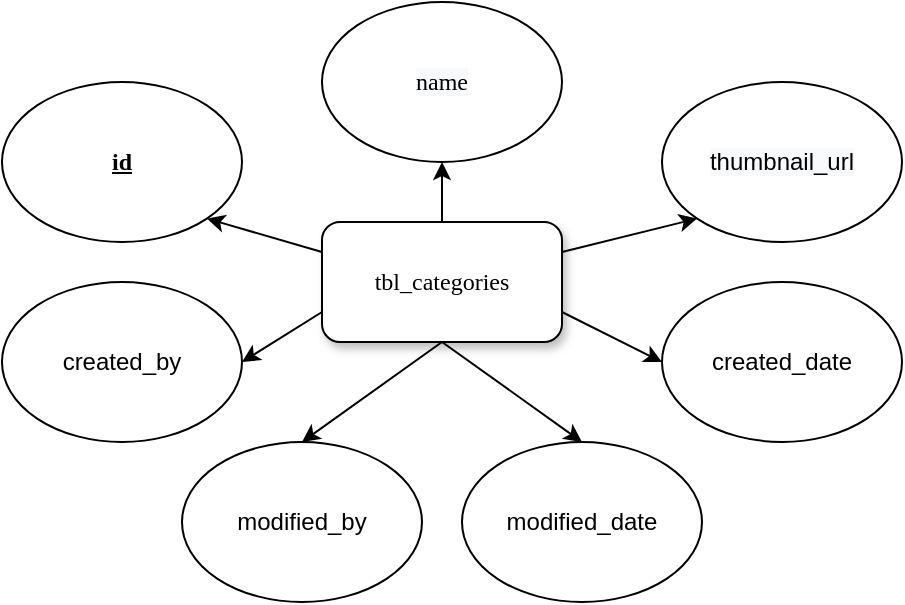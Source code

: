<mxfile version="14.5.1" type="device"><diagram name="Page-1" id="10a91c8b-09ff-31b1-d368-03940ed4cc9e"><mxGraphModel dx="905" dy="1555" grid="1" gridSize="10" guides="1" tooltips="1" connect="1" arrows="1" fold="1" page="1" pageScale="1" pageWidth="1100" pageHeight="850" background="#ffffff" math="0" shadow="0"><root><mxCell id="0"/><mxCell id="1" parent="0"/><mxCell id="qI41UQMXE-65rUao9DX7-15" style="edgeStyle=orthogonalEdgeStyle;rounded=0;orthogonalLoop=1;jettySize=auto;html=1;" edge="1" parent="1" source="62893188c0fa7362-1" target="qI41UQMXE-65rUao9DX7-8"><mxGeometry relative="1" as="geometry"/></mxCell><mxCell id="62893188c0fa7362-1" value="tbl_categories" style="whiteSpace=wrap;html=1;rounded=1;shadow=1;labelBackgroundColor=none;strokeWidth=1;fontFamily=Verdana;fontSize=12;align=center;" parent="1" vertex="1"><mxGeometry x="610" y="100" width="120" height="60" as="geometry"/></mxCell><mxCell id="qI41UQMXE-65rUao9DX7-2" value="&lt;u style=&quot;font-family: &amp;#34;verdana&amp;#34;&quot;&gt;&lt;b&gt;id&lt;/b&gt;&lt;/u&gt;" style="ellipse;whiteSpace=wrap;html=1;glass=0;sketch=0;fillColor=#ffffff;" vertex="1" parent="1"><mxGeometry x="450" y="30" width="120" height="80" as="geometry"/></mxCell><mxCell id="qI41UQMXE-65rUao9DX7-3" value="&lt;span&gt;created_by&lt;/span&gt;" style="ellipse;whiteSpace=wrap;html=1;glass=0;sketch=0;fillColor=#ffffff;" vertex="1" parent="1"><mxGeometry x="450" y="130" width="120" height="80" as="geometry"/></mxCell><mxCell id="qI41UQMXE-65rUao9DX7-4" value="&lt;span&gt;modified_by&lt;/span&gt;" style="ellipse;whiteSpace=wrap;html=1;glass=0;sketch=0;fillColor=#ffffff;" vertex="1" parent="1"><mxGeometry x="540" y="210" width="120" height="80" as="geometry"/></mxCell><mxCell id="qI41UQMXE-65rUao9DX7-5" value="&lt;span&gt;modified_date&lt;/span&gt;" style="ellipse;whiteSpace=wrap;html=1;glass=0;sketch=0;fillColor=#ffffff;" vertex="1" parent="1"><mxGeometry x="680" y="210" width="120" height="80" as="geometry"/></mxCell><mxCell id="qI41UQMXE-65rUao9DX7-6" value="&lt;span&gt;created_date&lt;/span&gt;" style="ellipse;whiteSpace=wrap;html=1;glass=0;sketch=0;fillColor=#ffffff;" vertex="1" parent="1"><mxGeometry x="780" y="130" width="120" height="80" as="geometry"/></mxCell><mxCell id="qI41UQMXE-65rUao9DX7-7" value="&#10;&#10;&lt;span style=&quot;color: rgb(0, 0, 0); font-family: helvetica; font-size: 12px; font-style: normal; font-weight: 400; letter-spacing: normal; text-align: center; text-indent: 0px; text-transform: none; word-spacing: 0px; background-color: rgb(248, 249, 250); display: inline; float: none;&quot;&gt;thumbnail_url&lt;/span&gt;&#10;&#10;" style="ellipse;whiteSpace=wrap;html=1;glass=0;sketch=0;fillColor=#ffffff;" vertex="1" parent="1"><mxGeometry x="780" y="30" width="120" height="80" as="geometry"/></mxCell><mxCell id="qI41UQMXE-65rUao9DX7-8" value="&#10;&#10;&lt;span style=&quot;color: rgb(0, 0, 0); font-family: verdana; font-size: 12px; font-style: normal; font-weight: 400; letter-spacing: normal; text-align: center; text-indent: 0px; text-transform: none; word-spacing: 0px; background-color: rgb(248, 249, 250); display: inline; float: none;&quot;&gt;name&lt;/span&gt;&#10;&#10;" style="ellipse;whiteSpace=wrap;html=1;glass=0;sketch=0;fillColor=#ffffff;" vertex="1" parent="1"><mxGeometry x="610" y="-10" width="120" height="80" as="geometry"/></mxCell><mxCell id="qI41UQMXE-65rUao9DX7-19" value="" style="endArrow=classic;html=1;entryX=1;entryY=1;entryDx=0;entryDy=0;exitX=0;exitY=0.25;exitDx=0;exitDy=0;" edge="1" parent="1" source="62893188c0fa7362-1" target="qI41UQMXE-65rUao9DX7-2"><mxGeometry width="50" height="50" relative="1" as="geometry"><mxPoint x="610" y="100" as="sourcePoint"/><mxPoint x="570" y="110" as="targetPoint"/></mxGeometry></mxCell><mxCell id="qI41UQMXE-65rUao9DX7-20" value="" style="endArrow=classic;html=1;entryX=1;entryY=0.5;entryDx=0;entryDy=0;exitX=0;exitY=0.75;exitDx=0;exitDy=0;" edge="1" parent="1" source="62893188c0fa7362-1" target="qI41UQMXE-65rUao9DX7-3"><mxGeometry width="50" height="50" relative="1" as="geometry"><mxPoint x="620" y="160" as="sourcePoint"/><mxPoint x="570" y="110" as="targetPoint"/></mxGeometry></mxCell><mxCell id="qI41UQMXE-65rUao9DX7-21" value="" style="endArrow=classic;html=1;entryX=0;entryY=1;entryDx=0;entryDy=0;exitX=1;exitY=0.25;exitDx=0;exitDy=0;" edge="1" parent="1" source="62893188c0fa7362-1" target="qI41UQMXE-65rUao9DX7-7"><mxGeometry width="50" height="50" relative="1" as="geometry"><mxPoint x="721" y="101" as="sourcePoint"/><mxPoint x="780" y="80" as="targetPoint"/></mxGeometry></mxCell><mxCell id="qI41UQMXE-65rUao9DX7-22" value="" style="endArrow=classic;html=1;entryX=0;entryY=0.5;entryDx=0;entryDy=0;exitX=1;exitY=0.75;exitDx=0;exitDy=0;" edge="1" parent="1" source="62893188c0fa7362-1" target="qI41UQMXE-65rUao9DX7-6"><mxGeometry width="50" height="50" relative="1" as="geometry"><mxPoint x="520" y="160" as="sourcePoint"/><mxPoint x="570" y="110" as="targetPoint"/></mxGeometry></mxCell><mxCell id="qI41UQMXE-65rUao9DX7-23" value="" style="endArrow=classic;html=1;exitX=0.5;exitY=1;exitDx=0;exitDy=0;entryX=0.5;entryY=0;entryDx=0;entryDy=0;" edge="1" parent="1" source="62893188c0fa7362-1" target="qI41UQMXE-65rUao9DX7-4"><mxGeometry width="50" height="50" relative="1" as="geometry"><mxPoint x="520" y="160" as="sourcePoint"/><mxPoint x="570" y="110" as="targetPoint"/></mxGeometry></mxCell><mxCell id="qI41UQMXE-65rUao9DX7-24" value="" style="endArrow=classic;html=1;exitX=0.5;exitY=1;exitDx=0;exitDy=0;entryX=0.5;entryY=0;entryDx=0;entryDy=0;" edge="1" parent="1" source="62893188c0fa7362-1" target="qI41UQMXE-65rUao9DX7-5"><mxGeometry width="50" height="50" relative="1" as="geometry"><mxPoint x="520" y="160" as="sourcePoint"/><mxPoint x="570" y="110" as="targetPoint"/></mxGeometry></mxCell></root></mxGraphModel></diagram></mxfile>